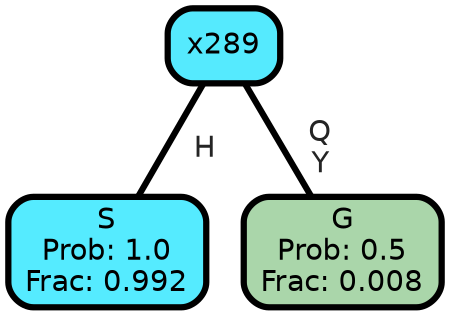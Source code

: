 graph Tree {
node [shape=box, style="filled, rounded",color="black",penwidth="3",fontcolor="black",                 fontname=helvetica] ;
graph [ranksep="0 equally", splines=straight,                 bgcolor=transparent, dpi=200] ;
edge [fontname=helvetica, fontweight=bold,fontcolor=grey14,color=black] ;
0 [label="S
Prob: 1.0
Frac: 0.992", fillcolor="#55ebff"] ;
1 [label="x289", fillcolor="#55eafe"] ;
2 [label="G
Prob: 0.5
Frac: 0.008", fillcolor="#aad6aa"] ;
1 -- 0 [label=" H",penwidth=3] ;
1 -- 2 [label=" Q\n Y",penwidth=3] ;
{rank = same;}}